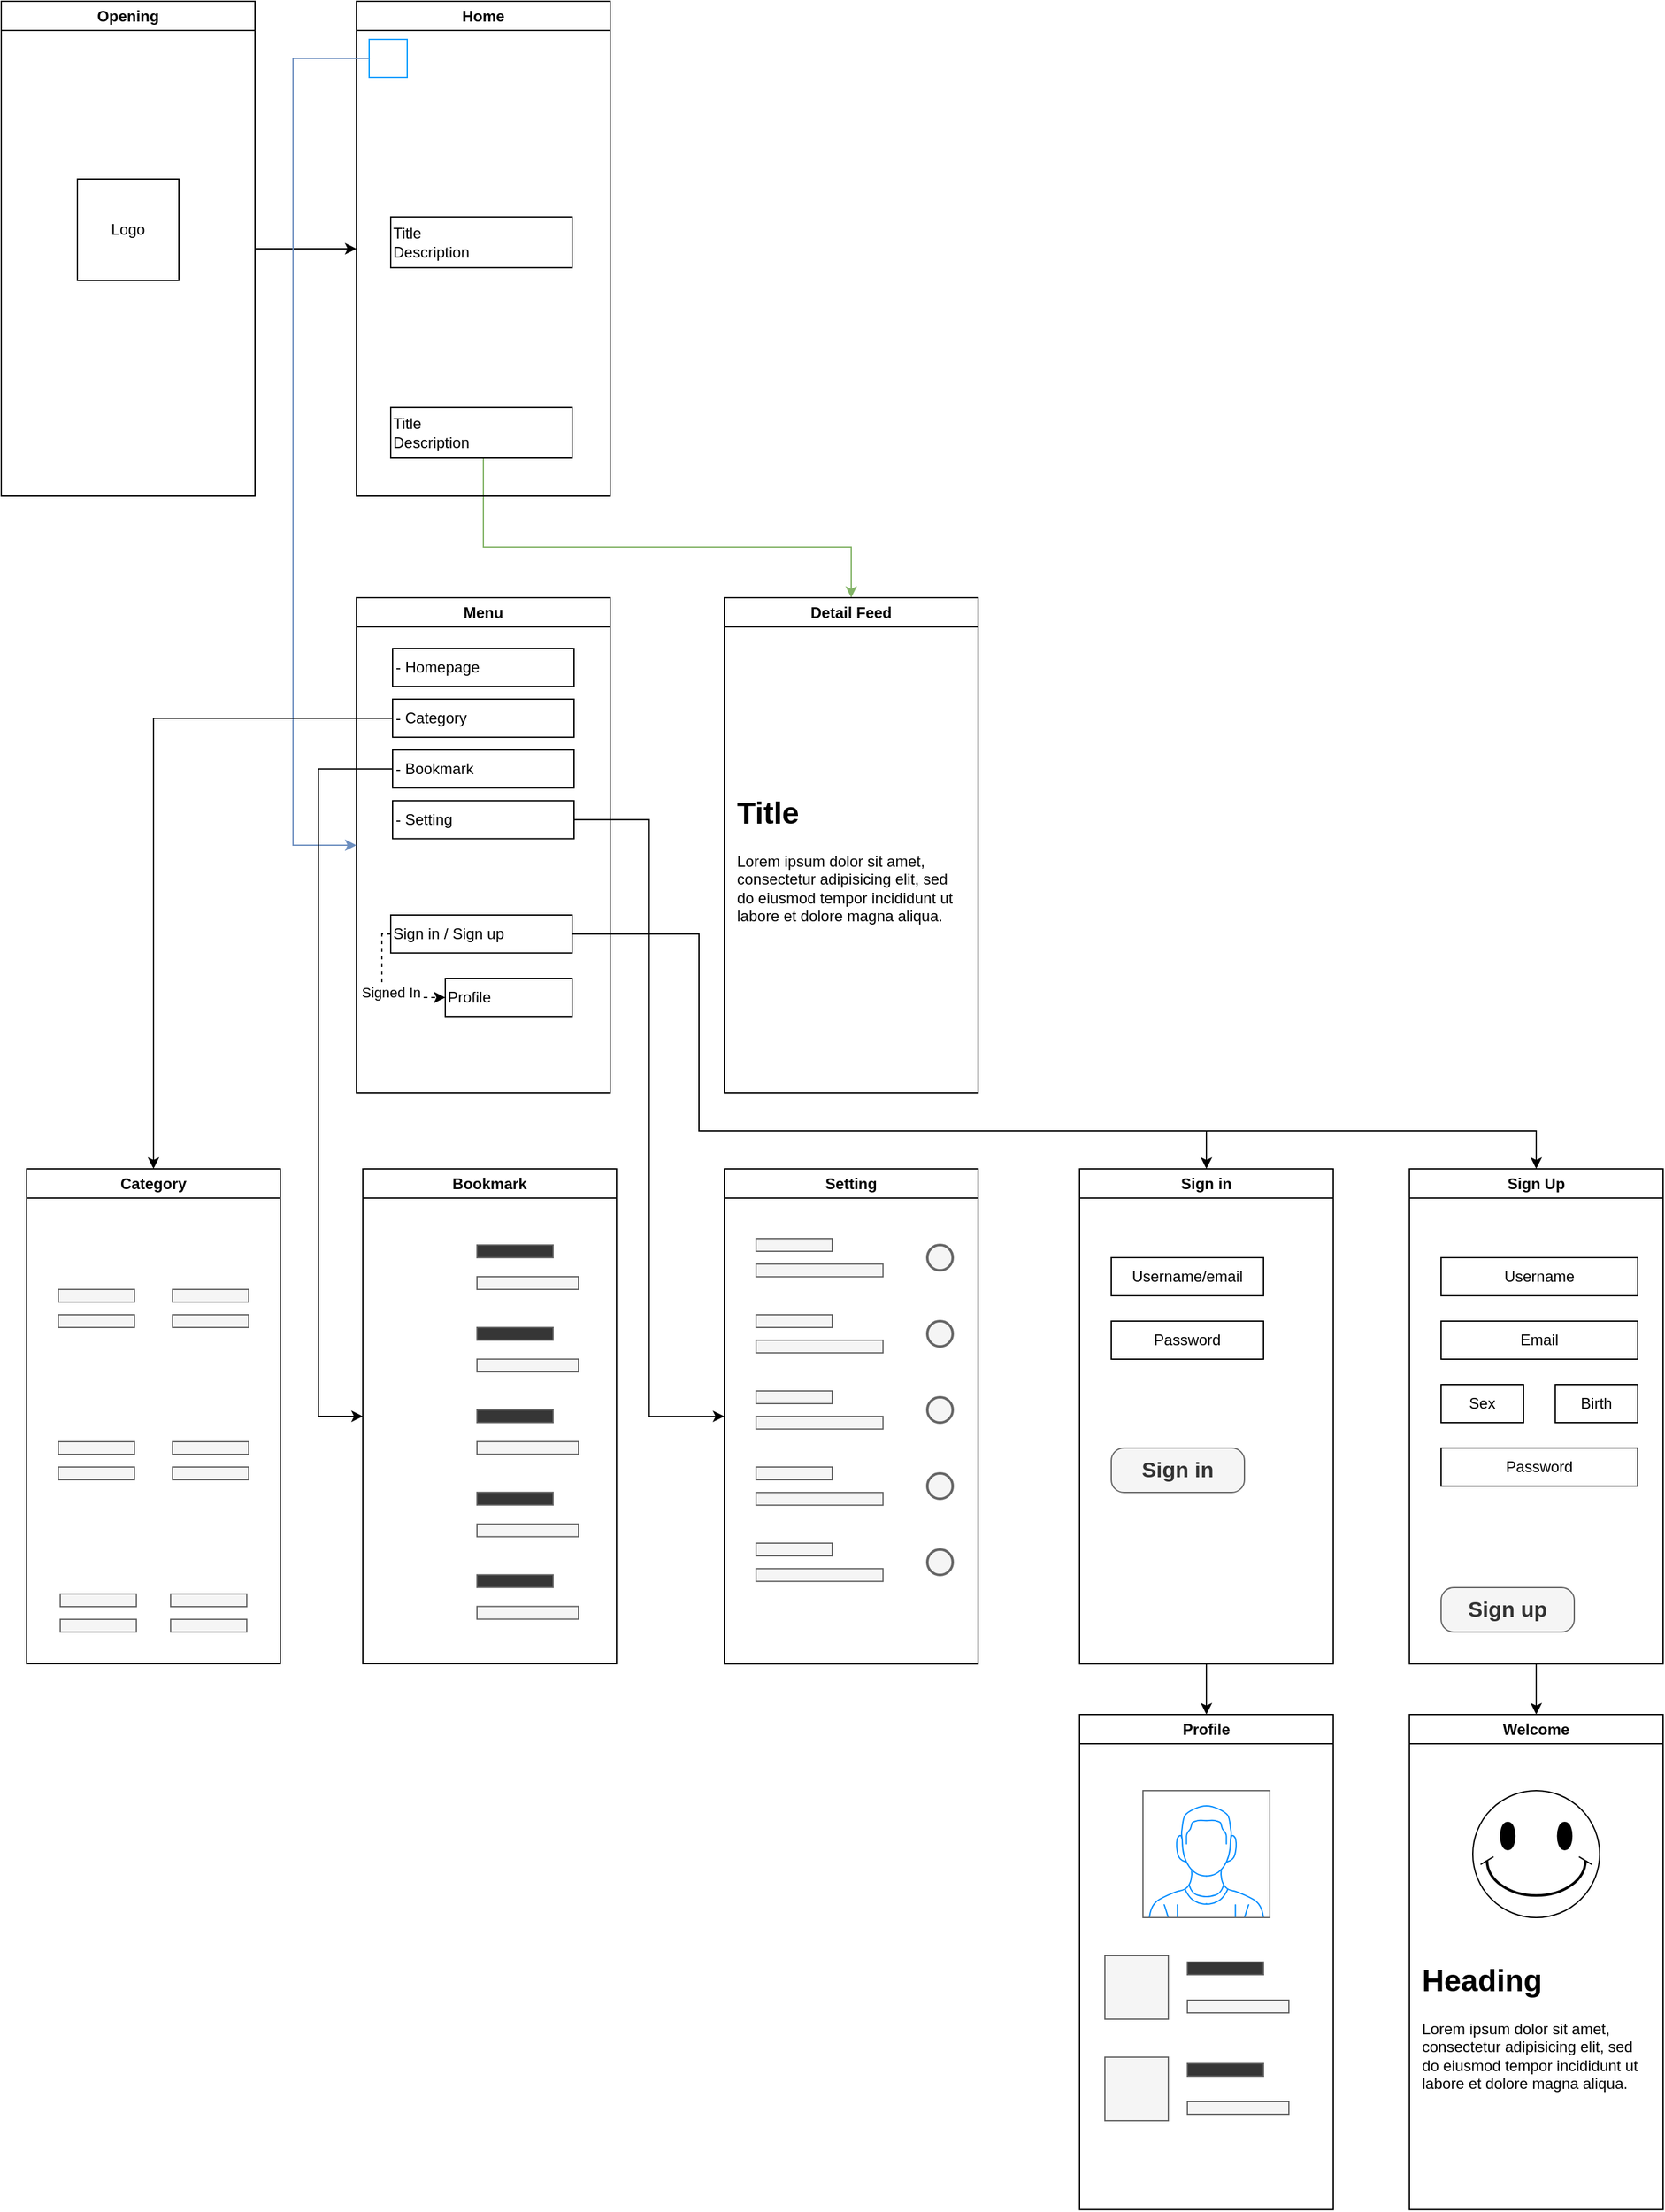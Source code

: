 <mxfile version="22.1.11" type="github">
  <diagram name="Page-1" id="6y7hUANHbX3cIMK4A7YL">
    <mxGraphModel dx="1306" dy="801" grid="1" gridSize="10" guides="1" tooltips="1" connect="1" arrows="1" fold="1" page="1" pageScale="1" pageWidth="850" pageHeight="1100" math="0" shadow="0">
      <root>
        <mxCell id="0" />
        <mxCell id="1" parent="0" />
        <mxCell id="IQJ7qbvI2amx5msxJl1S-8" style="edgeStyle=orthogonalEdgeStyle;rounded=0;orthogonalLoop=1;jettySize=auto;html=1;entryX=0;entryY=0.5;entryDx=0;entryDy=0;" edge="1" parent="1" source="IQJ7qbvI2amx5msxJl1S-1" target="IQJ7qbvI2amx5msxJl1S-3">
          <mxGeometry relative="1" as="geometry" />
        </mxCell>
        <mxCell id="IQJ7qbvI2amx5msxJl1S-1" value="Opening" style="swimlane;whiteSpace=wrap;html=1;" vertex="1" parent="1">
          <mxGeometry x="40" y="150" width="200" height="390" as="geometry" />
        </mxCell>
        <mxCell id="IQJ7qbvI2amx5msxJl1S-2" value="Logo" style="whiteSpace=wrap;html=1;aspect=fixed;" vertex="1" parent="IQJ7qbvI2amx5msxJl1S-1">
          <mxGeometry x="60" y="140" width="80" height="80" as="geometry" />
        </mxCell>
        <mxCell id="IQJ7qbvI2amx5msxJl1S-24" style="edgeStyle=orthogonalEdgeStyle;rounded=0;orthogonalLoop=1;jettySize=auto;html=1;entryX=0.5;entryY=0;entryDx=0;entryDy=0;exitX=0.5;exitY=1;exitDx=0;exitDy=0;fillColor=#d5e8d4;strokeColor=#82b366;" edge="1" parent="1" source="IQJ7qbvI2amx5msxJl1S-7" target="IQJ7qbvI2amx5msxJl1S-14">
          <mxGeometry relative="1" as="geometry">
            <Array as="points">
              <mxPoint x="420" y="510" />
              <mxPoint x="420" y="580" />
              <mxPoint x="710" y="580" />
            </Array>
          </mxGeometry>
        </mxCell>
        <mxCell id="IQJ7qbvI2amx5msxJl1S-3" value="Home" style="swimlane;whiteSpace=wrap;html=1;" vertex="1" parent="1">
          <mxGeometry x="320" y="150" width="200" height="390" as="geometry" />
        </mxCell>
        <mxCell id="IQJ7qbvI2amx5msxJl1S-4" value="" style="shape=image;verticalLabelPosition=bottom;labelBackgroundColor=default;verticalAlign=top;aspect=fixed;imageAspect=0;image=https://t3.ftcdn.net/jpg/02/48/42/64/360_F_248426448_NVKLywWqArG2ADUxDq6QprtIzsF82dMF.jpg;" vertex="1" parent="IQJ7qbvI2amx5msxJl1S-3">
          <mxGeometry x="27" y="70.0" width="146" height="99.92" as="geometry" />
        </mxCell>
        <mxCell id="IQJ7qbvI2amx5msxJl1S-5" value="Title&lt;br&gt;Description" style="rounded=0;whiteSpace=wrap;html=1;align=left;" vertex="1" parent="IQJ7qbvI2amx5msxJl1S-3">
          <mxGeometry x="27" y="169.92" width="143" height="40" as="geometry" />
        </mxCell>
        <mxCell id="IQJ7qbvI2amx5msxJl1S-6" value="" style="shape=image;verticalLabelPosition=bottom;labelBackgroundColor=default;verticalAlign=top;aspect=fixed;imageAspect=0;image=https://t3.ftcdn.net/jpg/02/48/42/64/360_F_248426448_NVKLywWqArG2ADUxDq6QprtIzsF82dMF.jpg;fillColor=#d5e8d4;strokeColor=#82b366;" vertex="1" parent="IQJ7qbvI2amx5msxJl1S-3">
          <mxGeometry x="27" y="220" width="146" height="99.92" as="geometry" />
        </mxCell>
        <mxCell id="IQJ7qbvI2amx5msxJl1S-7" value="Title&lt;br style=&quot;border-color: var(--border-color);&quot;&gt;&lt;span style=&quot;&quot;&gt;Description&lt;/span&gt;" style="rounded=0;whiteSpace=wrap;html=1;align=left;" vertex="1" parent="IQJ7qbvI2amx5msxJl1S-3">
          <mxGeometry x="27" y="319.92" width="143" height="40.08" as="geometry" />
        </mxCell>
        <mxCell id="IQJ7qbvI2amx5msxJl1S-25" value="" style="shape=image;verticalLabelPosition=bottom;labelBackgroundColor=default;verticalAlign=top;aspect=fixed;imageAspect=0;image=https://static.vecteezy.com/system/resources/previews/021/190/402/non_2x/hamburger-menu-filled-icon-in-transparent-background-basic-app-and-web-ui-bold-line-icon-eps10-free-vector.jpg;imageBorder=#009dff;" vertex="1" parent="IQJ7qbvI2amx5msxJl1S-3">
          <mxGeometry x="10" y="30" width="30" height="30" as="geometry" />
        </mxCell>
        <mxCell id="IQJ7qbvI2amx5msxJl1S-9" value="Menu" style="swimlane;whiteSpace=wrap;html=1;" vertex="1" parent="1">
          <mxGeometry x="320" y="620" width="200" height="390" as="geometry" />
        </mxCell>
        <mxCell id="IQJ7qbvI2amx5msxJl1S-13" value="- Category" style="rounded=0;whiteSpace=wrap;html=1;align=left;" vertex="1" parent="IQJ7qbvI2amx5msxJl1S-9">
          <mxGeometry x="28.5" y="80" width="143" height="29.92" as="geometry" />
        </mxCell>
        <mxCell id="IQJ7qbvI2amx5msxJl1S-19" value="- Bookmark" style="rounded=0;whiteSpace=wrap;html=1;align=left;" vertex="1" parent="IQJ7qbvI2amx5msxJl1S-9">
          <mxGeometry x="28.5" y="119.92" width="143" height="29.92" as="geometry" />
        </mxCell>
        <mxCell id="IQJ7qbvI2amx5msxJl1S-20" value="- Setting" style="rounded=0;whiteSpace=wrap;html=1;align=left;" vertex="1" parent="IQJ7qbvI2amx5msxJl1S-9">
          <mxGeometry x="28.5" y="159.92" width="143" height="29.92" as="geometry" />
        </mxCell>
        <mxCell id="IQJ7qbvI2amx5msxJl1S-21" value="- Homepage" style="rounded=0;whiteSpace=wrap;html=1;align=left;" vertex="1" parent="IQJ7qbvI2amx5msxJl1S-9">
          <mxGeometry x="28.5" y="40.0" width="143" height="29.92" as="geometry" />
        </mxCell>
        <mxCell id="IQJ7qbvI2amx5msxJl1S-168" style="edgeStyle=orthogonalEdgeStyle;rounded=0;orthogonalLoop=1;jettySize=auto;html=1;dashed=1;" edge="1" parent="IQJ7qbvI2amx5msxJl1S-9" source="IQJ7qbvI2amx5msxJl1S-22" target="IQJ7qbvI2amx5msxJl1S-167">
          <mxGeometry relative="1" as="geometry">
            <Array as="points">
              <mxPoint x="20" y="265" />
              <mxPoint x="20" y="315" />
            </Array>
          </mxGeometry>
        </mxCell>
        <mxCell id="IQJ7qbvI2amx5msxJl1S-169" value="Signed In" style="edgeLabel;html=1;align=center;verticalAlign=middle;resizable=0;points=[];" vertex="1" connectable="0" parent="IQJ7qbvI2amx5msxJl1S-168">
          <mxGeometry x="0.196" y="4" relative="1" as="geometry">
            <mxPoint as="offset" />
          </mxGeometry>
        </mxCell>
        <mxCell id="IQJ7qbvI2amx5msxJl1S-22" value="Sign in / Sign up" style="rounded=0;whiteSpace=wrap;html=1;align=left;" vertex="1" parent="IQJ7qbvI2amx5msxJl1S-9">
          <mxGeometry x="27" y="250" width="143" height="29.92" as="geometry" />
        </mxCell>
        <mxCell id="IQJ7qbvI2amx5msxJl1S-167" value="Profile" style="rounded=0;whiteSpace=wrap;html=1;align=left;" vertex="1" parent="IQJ7qbvI2amx5msxJl1S-9">
          <mxGeometry x="70" y="300" width="100" height="29.92" as="geometry" />
        </mxCell>
        <mxCell id="IQJ7qbvI2amx5msxJl1S-14" value="Detail Feed" style="swimlane;whiteSpace=wrap;html=1;" vertex="1" parent="1">
          <mxGeometry x="610" y="620" width="200" height="390" as="geometry" />
        </mxCell>
        <mxCell id="IQJ7qbvI2amx5msxJl1S-15" value="" style="shape=image;verticalLabelPosition=bottom;labelBackgroundColor=default;verticalAlign=top;aspect=fixed;imageAspect=0;image=https://t3.ftcdn.net/jpg/02/48/42/64/360_F_248426448_NVKLywWqArG2ADUxDq6QprtIzsF82dMF.jpg;" vertex="1" parent="IQJ7qbvI2amx5msxJl1S-14">
          <mxGeometry x="27" y="40.08" width="146" height="99.92" as="geometry" />
        </mxCell>
        <mxCell id="IQJ7qbvI2amx5msxJl1S-28" value="&lt;h1&gt;Title&lt;/h1&gt;&lt;p&gt;Lorem ipsum dolor sit amet, consectetur adipisicing elit, sed do eiusmod tempor incididunt ut labore et dolore magna aliqua.&lt;/p&gt;" style="text;html=1;strokeColor=none;fillColor=none;spacing=5;spacingTop=-20;whiteSpace=wrap;overflow=hidden;rounded=0;" vertex="1" parent="IQJ7qbvI2amx5msxJl1S-14">
          <mxGeometry x="5" y="149.92" width="190" height="120" as="geometry" />
        </mxCell>
        <mxCell id="IQJ7qbvI2amx5msxJl1S-27" style="edgeStyle=orthogonalEdgeStyle;rounded=0;orthogonalLoop=1;jettySize=auto;html=1;fillColor=#dae8fc;strokeColor=#6c8ebf;" edge="1" parent="1" source="IQJ7qbvI2amx5msxJl1S-25" target="IQJ7qbvI2amx5msxJl1S-9">
          <mxGeometry relative="1" as="geometry">
            <Array as="points">
              <mxPoint x="270" y="195" />
              <mxPoint x="270" y="815" />
            </Array>
          </mxGeometry>
        </mxCell>
        <mxCell id="IQJ7qbvI2amx5msxJl1S-29" value="Category" style="swimlane;whiteSpace=wrap;html=1;" vertex="1" parent="1">
          <mxGeometry x="60" y="1070" width="200" height="390" as="geometry" />
        </mxCell>
        <mxCell id="IQJ7qbvI2amx5msxJl1S-30" value="" style="shape=image;verticalLabelPosition=bottom;labelBackgroundColor=default;verticalAlign=top;aspect=fixed;imageAspect=0;image=https://t3.ftcdn.net/jpg/02/48/42/64/360_F_248426448_NVKLywWqArG2ADUxDq6QprtIzsF82dMF.jpg;" vertex="1" parent="IQJ7qbvI2amx5msxJl1S-29">
          <mxGeometry x="20" y="40.08" width="72.94" height="49.92" as="geometry" />
        </mxCell>
        <mxCell id="IQJ7qbvI2amx5msxJl1S-35" value="" style="shape=image;verticalLabelPosition=bottom;labelBackgroundColor=default;verticalAlign=top;aspect=fixed;imageAspect=0;image=https://t3.ftcdn.net/jpg/02/48/42/64/360_F_248426448_NVKLywWqArG2ADUxDq6QprtIzsF82dMF.jpg;" vertex="1" parent="IQJ7qbvI2amx5msxJl1S-29">
          <mxGeometry x="107.06" y="40.08" width="72.94" height="49.92" as="geometry" />
        </mxCell>
        <mxCell id="IQJ7qbvI2amx5msxJl1S-38" value="" style="shape=image;verticalLabelPosition=bottom;labelBackgroundColor=default;verticalAlign=top;aspect=fixed;imageAspect=0;image=https://t3.ftcdn.net/jpg/02/48/42/64/360_F_248426448_NVKLywWqArG2ADUxDq6QprtIzsF82dMF.jpg;" vertex="1" parent="IQJ7qbvI2amx5msxJl1S-29">
          <mxGeometry x="20" y="160" width="72.94" height="49.92" as="geometry" />
        </mxCell>
        <mxCell id="IQJ7qbvI2amx5msxJl1S-39" value="" style="shape=image;verticalLabelPosition=bottom;labelBackgroundColor=default;verticalAlign=top;aspect=fixed;imageAspect=0;image=https://t3.ftcdn.net/jpg/02/48/42/64/360_F_248426448_NVKLywWqArG2ADUxDq6QprtIzsF82dMF.jpg;" vertex="1" parent="IQJ7qbvI2amx5msxJl1S-29">
          <mxGeometry x="107.06" y="160" width="72.94" height="49.92" as="geometry" />
        </mxCell>
        <mxCell id="IQJ7qbvI2amx5msxJl1S-42" value="" style="shape=image;verticalLabelPosition=bottom;labelBackgroundColor=default;verticalAlign=top;aspect=fixed;imageAspect=0;image=https://t3.ftcdn.net/jpg/02/48/42/64/360_F_248426448_NVKLywWqArG2ADUxDq6QprtIzsF82dMF.jpg;" vertex="1" parent="IQJ7qbvI2amx5msxJl1S-29">
          <mxGeometry x="20" y="280" width="72.94" height="49.92" as="geometry" />
        </mxCell>
        <mxCell id="IQJ7qbvI2amx5msxJl1S-43" value="" style="shape=image;verticalLabelPosition=bottom;labelBackgroundColor=default;verticalAlign=top;aspect=fixed;imageAspect=0;image=https://t3.ftcdn.net/jpg/02/48/42/64/360_F_248426448_NVKLywWqArG2ADUxDq6QprtIzsF82dMF.jpg;" vertex="1" parent="IQJ7qbvI2amx5msxJl1S-29">
          <mxGeometry x="107.06" y="280" width="72.94" height="49.92" as="geometry" />
        </mxCell>
        <mxCell id="IQJ7qbvI2amx5msxJl1S-60" value="" style="html=1;points=[[0,0,0,0,5],[0,1,0,0,-5],[1,0,0,0,5],[1,1,0,0,-5]];perimeter=orthogonalPerimeter;outlineConnect=0;targetShapes=umlLifeline;portConstraint=eastwest;newEdgeStyle={&quot;curved&quot;:0,&quot;rounded&quot;:0};rotation=90;fillColor=#f5f5f5;fontColor=#333333;strokeColor=#666666;" vertex="1" parent="IQJ7qbvI2amx5msxJl1S-29">
          <mxGeometry x="50" y="90" width="10" height="60" as="geometry" />
        </mxCell>
        <mxCell id="IQJ7qbvI2amx5msxJl1S-59" value="" style="html=1;points=[[0,0,0,0,5],[0,1,0,0,-5],[1,0,0,0,5],[1,1,0,0,-5]];perimeter=orthogonalPerimeter;outlineConnect=0;targetShapes=umlLifeline;portConstraint=eastwest;newEdgeStyle={&quot;curved&quot;:0,&quot;rounded&quot;:0};rotation=90;fillColor=#f5f5f5;fontColor=#333333;strokeColor=#666666;" vertex="1" parent="IQJ7qbvI2amx5msxJl1S-29">
          <mxGeometry x="50" y="70" width="10" height="60" as="geometry" />
        </mxCell>
        <mxCell id="IQJ7qbvI2amx5msxJl1S-61" value="" style="html=1;points=[[0,0,0,0,5],[0,1,0,0,-5],[1,0,0,0,5],[1,1,0,0,-5]];perimeter=orthogonalPerimeter;outlineConnect=0;targetShapes=umlLifeline;portConstraint=eastwest;newEdgeStyle={&quot;curved&quot;:0,&quot;rounded&quot;:0};rotation=90;fillColor=#f5f5f5;fontColor=#333333;strokeColor=#666666;" vertex="1" parent="IQJ7qbvI2amx5msxJl1S-29">
          <mxGeometry x="140" y="90" width="10" height="60" as="geometry" />
        </mxCell>
        <mxCell id="IQJ7qbvI2amx5msxJl1S-62" value="" style="html=1;points=[[0,0,0,0,5],[0,1,0,0,-5],[1,0,0,0,5],[1,1,0,0,-5]];perimeter=orthogonalPerimeter;outlineConnect=0;targetShapes=umlLifeline;portConstraint=eastwest;newEdgeStyle={&quot;curved&quot;:0,&quot;rounded&quot;:0};rotation=90;fillColor=#f5f5f5;fontColor=#333333;strokeColor=#666666;" vertex="1" parent="IQJ7qbvI2amx5msxJl1S-29">
          <mxGeometry x="140" y="70" width="10" height="60" as="geometry" />
        </mxCell>
        <mxCell id="IQJ7qbvI2amx5msxJl1S-63" value="" style="html=1;points=[[0,0,0,0,5],[0,1,0,0,-5],[1,0,0,0,5],[1,1,0,0,-5]];perimeter=orthogonalPerimeter;outlineConnect=0;targetShapes=umlLifeline;portConstraint=eastwest;newEdgeStyle={&quot;curved&quot;:0,&quot;rounded&quot;:0};rotation=90;fillColor=#f5f5f5;fontColor=#333333;strokeColor=#666666;" vertex="1" parent="IQJ7qbvI2amx5msxJl1S-29">
          <mxGeometry x="50" y="210" width="10" height="60" as="geometry" />
        </mxCell>
        <mxCell id="IQJ7qbvI2amx5msxJl1S-64" value="" style="html=1;points=[[0,0,0,0,5],[0,1,0,0,-5],[1,0,0,0,5],[1,1,0,0,-5]];perimeter=orthogonalPerimeter;outlineConnect=0;targetShapes=umlLifeline;portConstraint=eastwest;newEdgeStyle={&quot;curved&quot;:0,&quot;rounded&quot;:0};rotation=90;fillColor=#f5f5f5;fontColor=#333333;strokeColor=#666666;" vertex="1" parent="IQJ7qbvI2amx5msxJl1S-29">
          <mxGeometry x="50" y="190" width="10" height="60" as="geometry" />
        </mxCell>
        <mxCell id="IQJ7qbvI2amx5msxJl1S-65" value="" style="html=1;points=[[0,0,0,0,5],[0,1,0,0,-5],[1,0,0,0,5],[1,1,0,0,-5]];perimeter=orthogonalPerimeter;outlineConnect=0;targetShapes=umlLifeline;portConstraint=eastwest;newEdgeStyle={&quot;curved&quot;:0,&quot;rounded&quot;:0};rotation=90;fillColor=#f5f5f5;fontColor=#333333;strokeColor=#666666;" vertex="1" parent="IQJ7qbvI2amx5msxJl1S-29">
          <mxGeometry x="140" y="210" width="10" height="60" as="geometry" />
        </mxCell>
        <mxCell id="IQJ7qbvI2amx5msxJl1S-66" value="" style="html=1;points=[[0,0,0,0,5],[0,1,0,0,-5],[1,0,0,0,5],[1,1,0,0,-5]];perimeter=orthogonalPerimeter;outlineConnect=0;targetShapes=umlLifeline;portConstraint=eastwest;newEdgeStyle={&quot;curved&quot;:0,&quot;rounded&quot;:0};rotation=90;fillColor=#f5f5f5;fontColor=#333333;strokeColor=#666666;" vertex="1" parent="IQJ7qbvI2amx5msxJl1S-29">
          <mxGeometry x="140" y="190" width="10" height="60" as="geometry" />
        </mxCell>
        <mxCell id="IQJ7qbvI2amx5msxJl1S-67" value="" style="html=1;points=[[0,0,0,0,5],[0,1,0,0,-5],[1,0,0,0,5],[1,1,0,0,-5]];perimeter=orthogonalPerimeter;outlineConnect=0;targetShapes=umlLifeline;portConstraint=eastwest;newEdgeStyle={&quot;curved&quot;:0,&quot;rounded&quot;:0};rotation=90;fillColor=#f5f5f5;fontColor=#333333;strokeColor=#666666;" vertex="1" parent="IQJ7qbvI2amx5msxJl1S-29">
          <mxGeometry x="51.47" y="330" width="10" height="60" as="geometry" />
        </mxCell>
        <mxCell id="IQJ7qbvI2amx5msxJl1S-68" value="" style="html=1;points=[[0,0,0,0,5],[0,1,0,0,-5],[1,0,0,0,5],[1,1,0,0,-5]];perimeter=orthogonalPerimeter;outlineConnect=0;targetShapes=umlLifeline;portConstraint=eastwest;newEdgeStyle={&quot;curved&quot;:0,&quot;rounded&quot;:0};rotation=90;fillColor=#f5f5f5;fontColor=#333333;strokeColor=#666666;" vertex="1" parent="IQJ7qbvI2amx5msxJl1S-29">
          <mxGeometry x="51.47" y="310" width="10" height="60" as="geometry" />
        </mxCell>
        <mxCell id="IQJ7qbvI2amx5msxJl1S-69" value="" style="html=1;points=[[0,0,0,0,5],[0,1,0,0,-5],[1,0,0,0,5],[1,1,0,0,-5]];perimeter=orthogonalPerimeter;outlineConnect=0;targetShapes=umlLifeline;portConstraint=eastwest;newEdgeStyle={&quot;curved&quot;:0,&quot;rounded&quot;:0};rotation=90;fillColor=#f5f5f5;fontColor=#333333;strokeColor=#666666;" vertex="1" parent="IQJ7qbvI2amx5msxJl1S-29">
          <mxGeometry x="138.53" y="330" width="10" height="60" as="geometry" />
        </mxCell>
        <mxCell id="IQJ7qbvI2amx5msxJl1S-70" value="" style="html=1;points=[[0,0,0,0,5],[0,1,0,0,-5],[1,0,0,0,5],[1,1,0,0,-5]];perimeter=orthogonalPerimeter;outlineConnect=0;targetShapes=umlLifeline;portConstraint=eastwest;newEdgeStyle={&quot;curved&quot;:0,&quot;rounded&quot;:0};rotation=90;fillColor=#f5f5f5;fontColor=#333333;strokeColor=#666666;" vertex="1" parent="IQJ7qbvI2amx5msxJl1S-29">
          <mxGeometry x="138.53" y="310" width="10" height="60" as="geometry" />
        </mxCell>
        <mxCell id="IQJ7qbvI2amx5msxJl1S-71" value="Bookmark" style="swimlane;whiteSpace=wrap;html=1;" vertex="1" parent="1">
          <mxGeometry x="325" y="1070" width="200" height="390" as="geometry" />
        </mxCell>
        <mxCell id="IQJ7qbvI2amx5msxJl1S-90" value="" style="shape=image;verticalLabelPosition=bottom;labelBackgroundColor=default;verticalAlign=top;aspect=fixed;imageAspect=0;image=https://t3.ftcdn.net/jpg/02/48/42/64/360_F_248426448_NVKLywWqArG2ADUxDq6QprtIzsF82dMF.jpg;" vertex="1" parent="IQJ7qbvI2amx5msxJl1S-71">
          <mxGeometry x="15" y="50.08" width="72.94" height="49.92" as="geometry" />
        </mxCell>
        <mxCell id="IQJ7qbvI2amx5msxJl1S-91" value="" style="html=1;points=[[0,0,0,0,5],[0,1,0,0,-5],[1,0,0,0,5],[1,1,0,0,-5]];perimeter=orthogonalPerimeter;outlineConnect=0;targetShapes=umlLifeline;portConstraint=eastwest;newEdgeStyle={&quot;curved&quot;:0,&quot;rounded&quot;:0};rotation=90;fillColor=#363636;fontColor=#333333;strokeColor=#666666;" vertex="1" parent="IQJ7qbvI2amx5msxJl1S-71">
          <mxGeometry x="115" y="35.04" width="10" height="60" as="geometry" />
        </mxCell>
        <mxCell id="IQJ7qbvI2amx5msxJl1S-92" value="" style="html=1;points=[[0,0,0,0,5],[0,1,0,0,-5],[1,0,0,0,5],[1,1,0,0,-5]];perimeter=orthogonalPerimeter;outlineConnect=0;targetShapes=umlLifeline;portConstraint=eastwest;newEdgeStyle={&quot;curved&quot;:0,&quot;rounded&quot;:0};rotation=90;fillColor=#f5f5f5;fontColor=#333333;strokeColor=#666666;" vertex="1" parent="IQJ7qbvI2amx5msxJl1S-71">
          <mxGeometry x="125" y="50" width="10" height="80" as="geometry" />
        </mxCell>
        <mxCell id="IQJ7qbvI2amx5msxJl1S-93" value="" style="shape=image;verticalLabelPosition=bottom;labelBackgroundColor=default;verticalAlign=top;aspect=fixed;imageAspect=0;image=https://t3.ftcdn.net/jpg/02/48/42/64/360_F_248426448_NVKLywWqArG2ADUxDq6QprtIzsF82dMF.jpg;" vertex="1" parent="IQJ7qbvI2amx5msxJl1S-71">
          <mxGeometry x="15" y="115.04" width="72.94" height="49.92" as="geometry" />
        </mxCell>
        <mxCell id="IQJ7qbvI2amx5msxJl1S-94" value="" style="html=1;points=[[0,0,0,0,5],[0,1,0,0,-5],[1,0,0,0,5],[1,1,0,0,-5]];perimeter=orthogonalPerimeter;outlineConnect=0;targetShapes=umlLifeline;portConstraint=eastwest;newEdgeStyle={&quot;curved&quot;:0,&quot;rounded&quot;:0};rotation=90;fillColor=#363636;fontColor=#333333;strokeColor=#666666;" vertex="1" parent="IQJ7qbvI2amx5msxJl1S-71">
          <mxGeometry x="115" y="100" width="10" height="60" as="geometry" />
        </mxCell>
        <mxCell id="IQJ7qbvI2amx5msxJl1S-95" value="" style="html=1;points=[[0,0,0,0,5],[0,1,0,0,-5],[1,0,0,0,5],[1,1,0,0,-5]];perimeter=orthogonalPerimeter;outlineConnect=0;targetShapes=umlLifeline;portConstraint=eastwest;newEdgeStyle={&quot;curved&quot;:0,&quot;rounded&quot;:0};rotation=90;fillColor=#f5f5f5;fontColor=#333333;strokeColor=#666666;" vertex="1" parent="IQJ7qbvI2amx5msxJl1S-71">
          <mxGeometry x="125" y="114.96" width="10" height="80" as="geometry" />
        </mxCell>
        <mxCell id="IQJ7qbvI2amx5msxJl1S-96" value="" style="shape=image;verticalLabelPosition=bottom;labelBackgroundColor=default;verticalAlign=top;aspect=fixed;imageAspect=0;image=https://t3.ftcdn.net/jpg/02/48/42/64/360_F_248426448_NVKLywWqArG2ADUxDq6QprtIzsF82dMF.jpg;" vertex="1" parent="IQJ7qbvI2amx5msxJl1S-71">
          <mxGeometry x="15" y="180" width="72.94" height="49.92" as="geometry" />
        </mxCell>
        <mxCell id="IQJ7qbvI2amx5msxJl1S-97" value="" style="html=1;points=[[0,0,0,0,5],[0,1,0,0,-5],[1,0,0,0,5],[1,1,0,0,-5]];perimeter=orthogonalPerimeter;outlineConnect=0;targetShapes=umlLifeline;portConstraint=eastwest;newEdgeStyle={&quot;curved&quot;:0,&quot;rounded&quot;:0};rotation=90;fillColor=#363636;fontColor=#333333;strokeColor=#666666;" vertex="1" parent="IQJ7qbvI2amx5msxJl1S-71">
          <mxGeometry x="115" y="164.96" width="10" height="60" as="geometry" />
        </mxCell>
        <mxCell id="IQJ7qbvI2amx5msxJl1S-98" value="" style="html=1;points=[[0,0,0,0,5],[0,1,0,0,-5],[1,0,0,0,5],[1,1,0,0,-5]];perimeter=orthogonalPerimeter;outlineConnect=0;targetShapes=umlLifeline;portConstraint=eastwest;newEdgeStyle={&quot;curved&quot;:0,&quot;rounded&quot;:0};rotation=90;fillColor=#f5f5f5;fontColor=#333333;strokeColor=#666666;" vertex="1" parent="IQJ7qbvI2amx5msxJl1S-71">
          <mxGeometry x="125" y="179.92" width="10" height="80" as="geometry" />
        </mxCell>
        <mxCell id="IQJ7qbvI2amx5msxJl1S-99" value="" style="shape=image;verticalLabelPosition=bottom;labelBackgroundColor=default;verticalAlign=top;aspect=fixed;imageAspect=0;image=https://t3.ftcdn.net/jpg/02/48/42/64/360_F_248426448_NVKLywWqArG2ADUxDq6QprtIzsF82dMF.jpg;" vertex="1" parent="IQJ7qbvI2amx5msxJl1S-71">
          <mxGeometry x="15" y="244.96" width="72.94" height="49.92" as="geometry" />
        </mxCell>
        <mxCell id="IQJ7qbvI2amx5msxJl1S-100" value="" style="html=1;points=[[0,0,0,0,5],[0,1,0,0,-5],[1,0,0,0,5],[1,1,0,0,-5]];perimeter=orthogonalPerimeter;outlineConnect=0;targetShapes=umlLifeline;portConstraint=eastwest;newEdgeStyle={&quot;curved&quot;:0,&quot;rounded&quot;:0};rotation=90;fillColor=#363636;fontColor=#333333;strokeColor=#666666;" vertex="1" parent="IQJ7qbvI2amx5msxJl1S-71">
          <mxGeometry x="115" y="229.92" width="10" height="60" as="geometry" />
        </mxCell>
        <mxCell id="IQJ7qbvI2amx5msxJl1S-101" value="" style="html=1;points=[[0,0,0,0,5],[0,1,0,0,-5],[1,0,0,0,5],[1,1,0,0,-5]];perimeter=orthogonalPerimeter;outlineConnect=0;targetShapes=umlLifeline;portConstraint=eastwest;newEdgeStyle={&quot;curved&quot;:0,&quot;rounded&quot;:0};rotation=90;fillColor=#f5f5f5;fontColor=#333333;strokeColor=#666666;" vertex="1" parent="IQJ7qbvI2amx5msxJl1S-71">
          <mxGeometry x="125" y="244.88" width="10" height="80" as="geometry" />
        </mxCell>
        <mxCell id="IQJ7qbvI2amx5msxJl1S-102" value="" style="shape=image;verticalLabelPosition=bottom;labelBackgroundColor=default;verticalAlign=top;aspect=fixed;imageAspect=0;image=https://t3.ftcdn.net/jpg/02/48/42/64/360_F_248426448_NVKLywWqArG2ADUxDq6QprtIzsF82dMF.jpg;" vertex="1" parent="IQJ7qbvI2amx5msxJl1S-71">
          <mxGeometry x="15" y="309.92" width="72.94" height="49.92" as="geometry" />
        </mxCell>
        <mxCell id="IQJ7qbvI2amx5msxJl1S-103" value="" style="html=1;points=[[0,0,0,0,5],[0,1,0,0,-5],[1,0,0,0,5],[1,1,0,0,-5]];perimeter=orthogonalPerimeter;outlineConnect=0;targetShapes=umlLifeline;portConstraint=eastwest;newEdgeStyle={&quot;curved&quot;:0,&quot;rounded&quot;:0};rotation=90;fillColor=#363636;fontColor=#333333;strokeColor=#666666;" vertex="1" parent="IQJ7qbvI2amx5msxJl1S-71">
          <mxGeometry x="115" y="294.88" width="10" height="60" as="geometry" />
        </mxCell>
        <mxCell id="IQJ7qbvI2amx5msxJl1S-104" value="" style="html=1;points=[[0,0,0,0,5],[0,1,0,0,-5],[1,0,0,0,5],[1,1,0,0,-5]];perimeter=orthogonalPerimeter;outlineConnect=0;targetShapes=umlLifeline;portConstraint=eastwest;newEdgeStyle={&quot;curved&quot;:0,&quot;rounded&quot;:0};rotation=90;fillColor=#f5f5f5;fontColor=#333333;strokeColor=#666666;" vertex="1" parent="IQJ7qbvI2amx5msxJl1S-71">
          <mxGeometry x="125" y="309.84" width="10" height="80" as="geometry" />
        </mxCell>
        <mxCell id="IQJ7qbvI2amx5msxJl1S-105" style="edgeStyle=orthogonalEdgeStyle;rounded=0;orthogonalLoop=1;jettySize=auto;html=1;" edge="1" parent="1" source="IQJ7qbvI2amx5msxJl1S-19" target="IQJ7qbvI2amx5msxJl1S-71">
          <mxGeometry relative="1" as="geometry">
            <Array as="points">
              <mxPoint x="290" y="755" />
              <mxPoint x="290" y="1265" />
            </Array>
          </mxGeometry>
        </mxCell>
        <mxCell id="IQJ7qbvI2amx5msxJl1S-106" value="Setting" style="swimlane;whiteSpace=wrap;html=1;" vertex="1" parent="1">
          <mxGeometry x="610" y="1070" width="200" height="390.12" as="geometry" />
        </mxCell>
        <mxCell id="IQJ7qbvI2amx5msxJl1S-123" value="" style="html=1;points=[[0,0,0,0,5],[0,1,0,0,-5],[1,0,0,0,5],[1,1,0,0,-5]];perimeter=orthogonalPerimeter;outlineConnect=0;targetShapes=umlLifeline;portConstraint=eastwest;newEdgeStyle={&quot;curved&quot;:0,&quot;rounded&quot;:0};rotation=90;fillColor=#f5f5f5;fontColor=#333333;strokeColor=#666666;" vertex="1" parent="IQJ7qbvI2amx5msxJl1S-106">
          <mxGeometry x="50" y="30" width="10" height="60" as="geometry" />
        </mxCell>
        <mxCell id="IQJ7qbvI2amx5msxJl1S-124" value="" style="html=1;points=[[0,0,0,0,5],[0,1,0,0,-5],[1,0,0,0,5],[1,1,0,0,-5]];perimeter=orthogonalPerimeter;outlineConnect=0;targetShapes=umlLifeline;portConstraint=eastwest;newEdgeStyle={&quot;curved&quot;:0,&quot;rounded&quot;:0};rotation=90;fillColor=#f5f5f5;fontColor=#333333;strokeColor=#666666;" vertex="1" parent="IQJ7qbvI2amx5msxJl1S-106">
          <mxGeometry x="70.04" y="30.04" width="10" height="100.08" as="geometry" />
        </mxCell>
        <mxCell id="IQJ7qbvI2amx5msxJl1S-125" value="" style="strokeWidth=2;html=1;shape=mxgraph.flowchart.start_2;whiteSpace=wrap;fillColor=#f5f5f5;fontColor=#333333;strokeColor=#666666;" vertex="1" parent="IQJ7qbvI2amx5msxJl1S-106">
          <mxGeometry x="160" y="60" width="20" height="20" as="geometry" />
        </mxCell>
        <mxCell id="IQJ7qbvI2amx5msxJl1S-126" value="" style="html=1;points=[[0,0,0,0,5],[0,1,0,0,-5],[1,0,0,0,5],[1,1,0,0,-5]];perimeter=orthogonalPerimeter;outlineConnect=0;targetShapes=umlLifeline;portConstraint=eastwest;newEdgeStyle={&quot;curved&quot;:0,&quot;rounded&quot;:0};rotation=90;fillColor=#f5f5f5;fontColor=#333333;strokeColor=#666666;" vertex="1" parent="IQJ7qbvI2amx5msxJl1S-106">
          <mxGeometry x="50" y="90" width="10" height="60" as="geometry" />
        </mxCell>
        <mxCell id="IQJ7qbvI2amx5msxJl1S-128" value="" style="strokeWidth=2;html=1;shape=mxgraph.flowchart.start_2;whiteSpace=wrap;fillColor=#f5f5f5;fontColor=#333333;strokeColor=#666666;" vertex="1" parent="IQJ7qbvI2amx5msxJl1S-106">
          <mxGeometry x="160" y="120" width="20" height="20" as="geometry" />
        </mxCell>
        <mxCell id="IQJ7qbvI2amx5msxJl1S-129" value="" style="html=1;points=[[0,0,0,0,5],[0,1,0,0,-5],[1,0,0,0,5],[1,1,0,0,-5]];perimeter=orthogonalPerimeter;outlineConnect=0;targetShapes=umlLifeline;portConstraint=eastwest;newEdgeStyle={&quot;curved&quot;:0,&quot;rounded&quot;:0};rotation=90;fillColor=#f5f5f5;fontColor=#333333;strokeColor=#666666;" vertex="1" parent="IQJ7qbvI2amx5msxJl1S-106">
          <mxGeometry x="50" y="150" width="10" height="60" as="geometry" />
        </mxCell>
        <mxCell id="IQJ7qbvI2amx5msxJl1S-130" value="" style="html=1;points=[[0,0,0,0,5],[0,1,0,0,-5],[1,0,0,0,5],[1,1,0,0,-5]];perimeter=orthogonalPerimeter;outlineConnect=0;targetShapes=umlLifeline;portConstraint=eastwest;newEdgeStyle={&quot;curved&quot;:0,&quot;rounded&quot;:0};rotation=90;fillColor=#f5f5f5;fontColor=#333333;strokeColor=#666666;" vertex="1" parent="IQJ7qbvI2amx5msxJl1S-106">
          <mxGeometry x="70.04" y="150.04" width="10" height="100.08" as="geometry" />
        </mxCell>
        <mxCell id="IQJ7qbvI2amx5msxJl1S-131" value="" style="strokeWidth=2;html=1;shape=mxgraph.flowchart.start_2;whiteSpace=wrap;fillColor=#f5f5f5;fontColor=#333333;strokeColor=#666666;" vertex="1" parent="IQJ7qbvI2amx5msxJl1S-106">
          <mxGeometry x="160" y="180" width="20" height="20" as="geometry" />
        </mxCell>
        <mxCell id="IQJ7qbvI2amx5msxJl1S-132" value="" style="html=1;points=[[0,0,0,0,5],[0,1,0,0,-5],[1,0,0,0,5],[1,1,0,0,-5]];perimeter=orthogonalPerimeter;outlineConnect=0;targetShapes=umlLifeline;portConstraint=eastwest;newEdgeStyle={&quot;curved&quot;:0,&quot;rounded&quot;:0};rotation=90;fillColor=#f5f5f5;fontColor=#333333;strokeColor=#666666;" vertex="1" parent="IQJ7qbvI2amx5msxJl1S-106">
          <mxGeometry x="50" y="210" width="10" height="60" as="geometry" />
        </mxCell>
        <mxCell id="IQJ7qbvI2amx5msxJl1S-133" value="" style="html=1;points=[[0,0,0,0,5],[0,1,0,0,-5],[1,0,0,0,5],[1,1,0,0,-5]];perimeter=orthogonalPerimeter;outlineConnect=0;targetShapes=umlLifeline;portConstraint=eastwest;newEdgeStyle={&quot;curved&quot;:0,&quot;rounded&quot;:0};rotation=90;fillColor=#f5f5f5;fontColor=#333333;strokeColor=#666666;" vertex="1" parent="IQJ7qbvI2amx5msxJl1S-106">
          <mxGeometry x="70.04" y="210.04" width="10" height="100.08" as="geometry" />
        </mxCell>
        <mxCell id="IQJ7qbvI2amx5msxJl1S-134" value="" style="strokeWidth=2;html=1;shape=mxgraph.flowchart.start_2;whiteSpace=wrap;fillColor=#f5f5f5;fontColor=#333333;strokeColor=#666666;" vertex="1" parent="IQJ7qbvI2amx5msxJl1S-106">
          <mxGeometry x="160" y="240" width="20" height="20" as="geometry" />
        </mxCell>
        <mxCell id="IQJ7qbvI2amx5msxJl1S-135" value="" style="html=1;points=[[0,0,0,0,5],[0,1,0,0,-5],[1,0,0,0,5],[1,1,0,0,-5]];perimeter=orthogonalPerimeter;outlineConnect=0;targetShapes=umlLifeline;portConstraint=eastwest;newEdgeStyle={&quot;curved&quot;:0,&quot;rounded&quot;:0};rotation=90;fillColor=#f5f5f5;fontColor=#333333;strokeColor=#666666;" vertex="1" parent="IQJ7qbvI2amx5msxJl1S-106">
          <mxGeometry x="50" y="270" width="10" height="60" as="geometry" />
        </mxCell>
        <mxCell id="IQJ7qbvI2amx5msxJl1S-136" value="" style="html=1;points=[[0,0,0,0,5],[0,1,0,0,-5],[1,0,0,0,5],[1,1,0,0,-5]];perimeter=orthogonalPerimeter;outlineConnect=0;targetShapes=umlLifeline;portConstraint=eastwest;newEdgeStyle={&quot;curved&quot;:0,&quot;rounded&quot;:0};rotation=90;fillColor=#f5f5f5;fontColor=#333333;strokeColor=#666666;" vertex="1" parent="IQJ7qbvI2amx5msxJl1S-106">
          <mxGeometry x="70.04" y="270.04" width="10" height="100.08" as="geometry" />
        </mxCell>
        <mxCell id="IQJ7qbvI2amx5msxJl1S-137" value="" style="strokeWidth=2;html=1;shape=mxgraph.flowchart.start_2;whiteSpace=wrap;fillColor=#f5f5f5;fontColor=#333333;strokeColor=#666666;" vertex="1" parent="IQJ7qbvI2amx5msxJl1S-106">
          <mxGeometry x="160" y="300" width="20" height="20" as="geometry" />
        </mxCell>
        <mxCell id="IQJ7qbvI2amx5msxJl1S-138" value="" style="html=1;points=[[0,0,0,0,5],[0,1,0,0,-5],[1,0,0,0,5],[1,1,0,0,-5]];perimeter=orthogonalPerimeter;outlineConnect=0;targetShapes=umlLifeline;portConstraint=eastwest;newEdgeStyle={&quot;curved&quot;:0,&quot;rounded&quot;:0};rotation=90;fillColor=#f5f5f5;fontColor=#333333;strokeColor=#666666;" vertex="1" parent="IQJ7qbvI2amx5msxJl1S-106">
          <mxGeometry x="70.04" y="90" width="10" height="100.08" as="geometry" />
        </mxCell>
        <mxCell id="IQJ7qbvI2amx5msxJl1S-122" style="edgeStyle=orthogonalEdgeStyle;rounded=0;orthogonalLoop=1;jettySize=auto;html=1;entryX=0;entryY=0.5;entryDx=0;entryDy=0;" edge="1" parent="1" source="IQJ7qbvI2amx5msxJl1S-20" target="IQJ7qbvI2amx5msxJl1S-106">
          <mxGeometry relative="1" as="geometry" />
        </mxCell>
        <mxCell id="IQJ7qbvI2amx5msxJl1S-186" value="" style="edgeStyle=orthogonalEdgeStyle;rounded=0;orthogonalLoop=1;jettySize=auto;html=1;" edge="1" parent="1" source="IQJ7qbvI2amx5msxJl1S-139" target="IQJ7qbvI2amx5msxJl1S-181">
          <mxGeometry relative="1" as="geometry" />
        </mxCell>
        <mxCell id="IQJ7qbvI2amx5msxJl1S-139" value="Sign in" style="swimlane;whiteSpace=wrap;html=1;" vertex="1" parent="1">
          <mxGeometry x="890" y="1070" width="200" height="390.12" as="geometry" />
        </mxCell>
        <mxCell id="IQJ7qbvI2amx5msxJl1S-155" value="Sign in" style="strokeWidth=1;shadow=0;dashed=0;align=center;html=1;shape=mxgraph.mockup.buttons.button;strokeColor=#666666;fontColor=#333333;mainText=;buttonStyle=round;fontSize=17;fontStyle=1;fillColor=#f5f5f5;whiteSpace=wrap;" vertex="1" parent="IQJ7qbvI2amx5msxJl1S-139">
          <mxGeometry x="25" y="220" width="105" height="35" as="geometry" />
        </mxCell>
        <mxCell id="IQJ7qbvI2amx5msxJl1S-156" value="Username/email" style="rounded=0;whiteSpace=wrap;html=1;" vertex="1" parent="IQJ7qbvI2amx5msxJl1S-139">
          <mxGeometry x="25" y="70" width="120" height="30" as="geometry" />
        </mxCell>
        <mxCell id="IQJ7qbvI2amx5msxJl1S-157" value="Password" style="rounded=0;whiteSpace=wrap;html=1;" vertex="1" parent="IQJ7qbvI2amx5msxJl1S-139">
          <mxGeometry x="25" y="120" width="120" height="30" as="geometry" />
        </mxCell>
        <mxCell id="IQJ7qbvI2amx5msxJl1S-158" value="" style="shape=image;verticalLabelPosition=bottom;labelBackgroundColor=default;verticalAlign=top;aspect=fixed;imageAspect=0;image=https://www.google.com/recaptcha/about/images/reCAPTCHA-logo@2x.png;" vertex="1" parent="IQJ7qbvI2amx5msxJl1S-139">
          <mxGeometry x="25" y="170" width="23" height="26.16" as="geometry" />
        </mxCell>
        <mxCell id="IQJ7qbvI2amx5msxJl1S-180" value="" style="edgeStyle=orthogonalEdgeStyle;rounded=0;orthogonalLoop=1;jettySize=auto;html=1;" edge="1" parent="1" source="IQJ7qbvI2amx5msxJl1S-159" target="IQJ7qbvI2amx5msxJl1S-170">
          <mxGeometry relative="1" as="geometry" />
        </mxCell>
        <mxCell id="IQJ7qbvI2amx5msxJl1S-159" value="Sign Up" style="swimlane;whiteSpace=wrap;html=1;" vertex="1" parent="1">
          <mxGeometry x="1150" y="1070" width="200" height="390.12" as="geometry" />
        </mxCell>
        <mxCell id="IQJ7qbvI2amx5msxJl1S-160" value="Sign up" style="strokeWidth=1;shadow=0;dashed=0;align=center;html=1;shape=mxgraph.mockup.buttons.button;strokeColor=#666666;fontColor=#333333;mainText=;buttonStyle=round;fontSize=17;fontStyle=1;fillColor=#f5f5f5;whiteSpace=wrap;" vertex="1" parent="IQJ7qbvI2amx5msxJl1S-159">
          <mxGeometry x="25" y="330" width="105" height="35" as="geometry" />
        </mxCell>
        <mxCell id="IQJ7qbvI2amx5msxJl1S-161" value="Username" style="rounded=0;whiteSpace=wrap;html=1;" vertex="1" parent="IQJ7qbvI2amx5msxJl1S-159">
          <mxGeometry x="25" y="70" width="155" height="30" as="geometry" />
        </mxCell>
        <mxCell id="IQJ7qbvI2amx5msxJl1S-162" value="Email" style="rounded=0;whiteSpace=wrap;html=1;" vertex="1" parent="IQJ7qbvI2amx5msxJl1S-159">
          <mxGeometry x="25" y="120" width="155" height="30" as="geometry" />
        </mxCell>
        <mxCell id="IQJ7qbvI2amx5msxJl1S-163" value="" style="shape=image;verticalLabelPosition=bottom;labelBackgroundColor=default;verticalAlign=top;aspect=fixed;imageAspect=0;image=https://www.google.com/recaptcha/about/images/reCAPTCHA-logo@2x.png;" vertex="1" parent="IQJ7qbvI2amx5msxJl1S-159">
          <mxGeometry x="25" y="280" width="23" height="26.16" as="geometry" />
        </mxCell>
        <mxCell id="IQJ7qbvI2amx5msxJl1S-164" value="Sex" style="rounded=0;whiteSpace=wrap;html=1;" vertex="1" parent="IQJ7qbvI2amx5msxJl1S-159">
          <mxGeometry x="25" y="170" width="65" height="30" as="geometry" />
        </mxCell>
        <mxCell id="IQJ7qbvI2amx5msxJl1S-165" value="Birth" style="rounded=0;whiteSpace=wrap;html=1;" vertex="1" parent="IQJ7qbvI2amx5msxJl1S-159">
          <mxGeometry x="115" y="170" width="65" height="30" as="geometry" />
        </mxCell>
        <mxCell id="IQJ7qbvI2amx5msxJl1S-166" value="Password" style="rounded=0;whiteSpace=wrap;html=1;" vertex="1" parent="IQJ7qbvI2amx5msxJl1S-159">
          <mxGeometry x="25" y="220" width="155" height="30" as="geometry" />
        </mxCell>
        <mxCell id="IQJ7qbvI2amx5msxJl1S-170" value="Welcome" style="swimlane;whiteSpace=wrap;html=1;" vertex="1" parent="1">
          <mxGeometry x="1150" y="1500" width="200" height="390.12" as="geometry" />
        </mxCell>
        <mxCell id="IQJ7qbvI2amx5msxJl1S-178" value="" style="verticalLabelPosition=bottom;verticalAlign=top;html=1;shape=mxgraph.basic.smiley" vertex="1" parent="IQJ7qbvI2amx5msxJl1S-170">
          <mxGeometry x="50" y="60" width="100" height="100" as="geometry" />
        </mxCell>
        <mxCell id="IQJ7qbvI2amx5msxJl1S-179" value="&lt;h1&gt;Heading&lt;/h1&gt;&lt;p&gt;Lorem ipsum dolor sit amet, consectetur adipisicing elit, sed do eiusmod tempor incididunt ut labore et dolore magna aliqua.&lt;/p&gt;" style="text;html=1;strokeColor=none;fillColor=none;spacing=5;spacingTop=-20;whiteSpace=wrap;overflow=hidden;rounded=0;" vertex="1" parent="IQJ7qbvI2amx5msxJl1S-170">
          <mxGeometry x="5" y="190" width="190" height="120" as="geometry" />
        </mxCell>
        <mxCell id="IQJ7qbvI2amx5msxJl1S-181" value="Profile" style="swimlane;whiteSpace=wrap;html=1;" vertex="1" parent="1">
          <mxGeometry x="890" y="1500" width="200" height="390.12" as="geometry" />
        </mxCell>
        <mxCell id="IQJ7qbvI2amx5msxJl1S-191" value="" style="verticalLabelPosition=bottom;shadow=0;dashed=0;align=center;html=1;verticalAlign=top;strokeWidth=1;shape=mxgraph.mockup.containers.userMale;strokeColor=#666666;strokeColor2=#008cff;" vertex="1" parent="IQJ7qbvI2amx5msxJl1S-181">
          <mxGeometry x="50" y="60" width="100" height="100" as="geometry" />
        </mxCell>
        <mxCell id="IQJ7qbvI2amx5msxJl1S-193" value="" style="whiteSpace=wrap;html=1;aspect=fixed;fillColor=#f5f5f5;fontColor=#333333;strokeColor=#666666;" vertex="1" parent="IQJ7qbvI2amx5msxJl1S-181">
          <mxGeometry x="20" y="190" width="50" height="50" as="geometry" />
        </mxCell>
        <mxCell id="IQJ7qbvI2amx5msxJl1S-194" value="" style="html=1;points=[[0,0,0,0,5],[0,1,0,0,-5],[1,0,0,0,5],[1,1,0,0,-5]];perimeter=orthogonalPerimeter;outlineConnect=0;targetShapes=umlLifeline;portConstraint=eastwest;newEdgeStyle={&quot;curved&quot;:0,&quot;rounded&quot;:0};rotation=90;fillColor=#363636;fontColor=#333333;strokeColor=#666666;" vertex="1" parent="IQJ7qbvI2amx5msxJl1S-181">
          <mxGeometry x="110" y="170" width="10" height="60" as="geometry" />
        </mxCell>
        <mxCell id="IQJ7qbvI2amx5msxJl1S-195" value="" style="html=1;points=[[0,0,0,0,5],[0,1,0,0,-5],[1,0,0,0,5],[1,1,0,0,-5]];perimeter=orthogonalPerimeter;outlineConnect=0;targetShapes=umlLifeline;portConstraint=eastwest;newEdgeStyle={&quot;curved&quot;:0,&quot;rounded&quot;:0};rotation=90;fillColor=#f5f5f5;fontColor=#333333;strokeColor=#666666;" vertex="1" parent="IQJ7qbvI2amx5msxJl1S-181">
          <mxGeometry x="120" y="190.0" width="10" height="80" as="geometry" />
        </mxCell>
        <mxCell id="IQJ7qbvI2amx5msxJl1S-196" value="" style="whiteSpace=wrap;html=1;aspect=fixed;fillColor=#f5f5f5;fontColor=#333333;strokeColor=#666666;" vertex="1" parent="IQJ7qbvI2amx5msxJl1S-181">
          <mxGeometry x="20" y="270" width="50" height="50" as="geometry" />
        </mxCell>
        <mxCell id="IQJ7qbvI2amx5msxJl1S-197" value="" style="html=1;points=[[0,0,0,0,5],[0,1,0,0,-5],[1,0,0,0,5],[1,1,0,0,-5]];perimeter=orthogonalPerimeter;outlineConnect=0;targetShapes=umlLifeline;portConstraint=eastwest;newEdgeStyle={&quot;curved&quot;:0,&quot;rounded&quot;:0};rotation=90;fillColor=#363636;fontColor=#333333;strokeColor=#666666;" vertex="1" parent="IQJ7qbvI2amx5msxJl1S-181">
          <mxGeometry x="110" y="250" width="10" height="60" as="geometry" />
        </mxCell>
        <mxCell id="IQJ7qbvI2amx5msxJl1S-198" value="" style="html=1;points=[[0,0,0,0,5],[0,1,0,0,-5],[1,0,0,0,5],[1,1,0,0,-5]];perimeter=orthogonalPerimeter;outlineConnect=0;targetShapes=umlLifeline;portConstraint=eastwest;newEdgeStyle={&quot;curved&quot;:0,&quot;rounded&quot;:0};rotation=90;fillColor=#f5f5f5;fontColor=#333333;strokeColor=#666666;" vertex="1" parent="IQJ7qbvI2amx5msxJl1S-181">
          <mxGeometry x="120" y="270" width="10" height="80" as="geometry" />
        </mxCell>
        <mxCell id="IQJ7qbvI2amx5msxJl1S-187" style="edgeStyle=orthogonalEdgeStyle;rounded=0;orthogonalLoop=1;jettySize=auto;html=1;" edge="1" parent="1" source="IQJ7qbvI2amx5msxJl1S-22" target="IQJ7qbvI2amx5msxJl1S-139">
          <mxGeometry relative="1" as="geometry">
            <Array as="points">
              <mxPoint x="590" y="885" />
              <mxPoint x="590" y="1040" />
              <mxPoint x="990" y="1040" />
            </Array>
          </mxGeometry>
        </mxCell>
        <mxCell id="IQJ7qbvI2amx5msxJl1S-188" style="edgeStyle=orthogonalEdgeStyle;rounded=0;orthogonalLoop=1;jettySize=auto;html=1;" edge="1" parent="1" source="IQJ7qbvI2amx5msxJl1S-22" target="IQJ7qbvI2amx5msxJl1S-159">
          <mxGeometry relative="1" as="geometry">
            <Array as="points">
              <mxPoint x="590" y="885" />
              <mxPoint x="590" y="1040" />
              <mxPoint x="1250" y="1040" />
            </Array>
          </mxGeometry>
        </mxCell>
        <mxCell id="IQJ7qbvI2amx5msxJl1S-190" style="edgeStyle=orthogonalEdgeStyle;rounded=0;orthogonalLoop=1;jettySize=auto;html=1;" edge="1" parent="1" source="IQJ7qbvI2amx5msxJl1S-13" target="IQJ7qbvI2amx5msxJl1S-29">
          <mxGeometry relative="1" as="geometry" />
        </mxCell>
      </root>
    </mxGraphModel>
  </diagram>
</mxfile>

